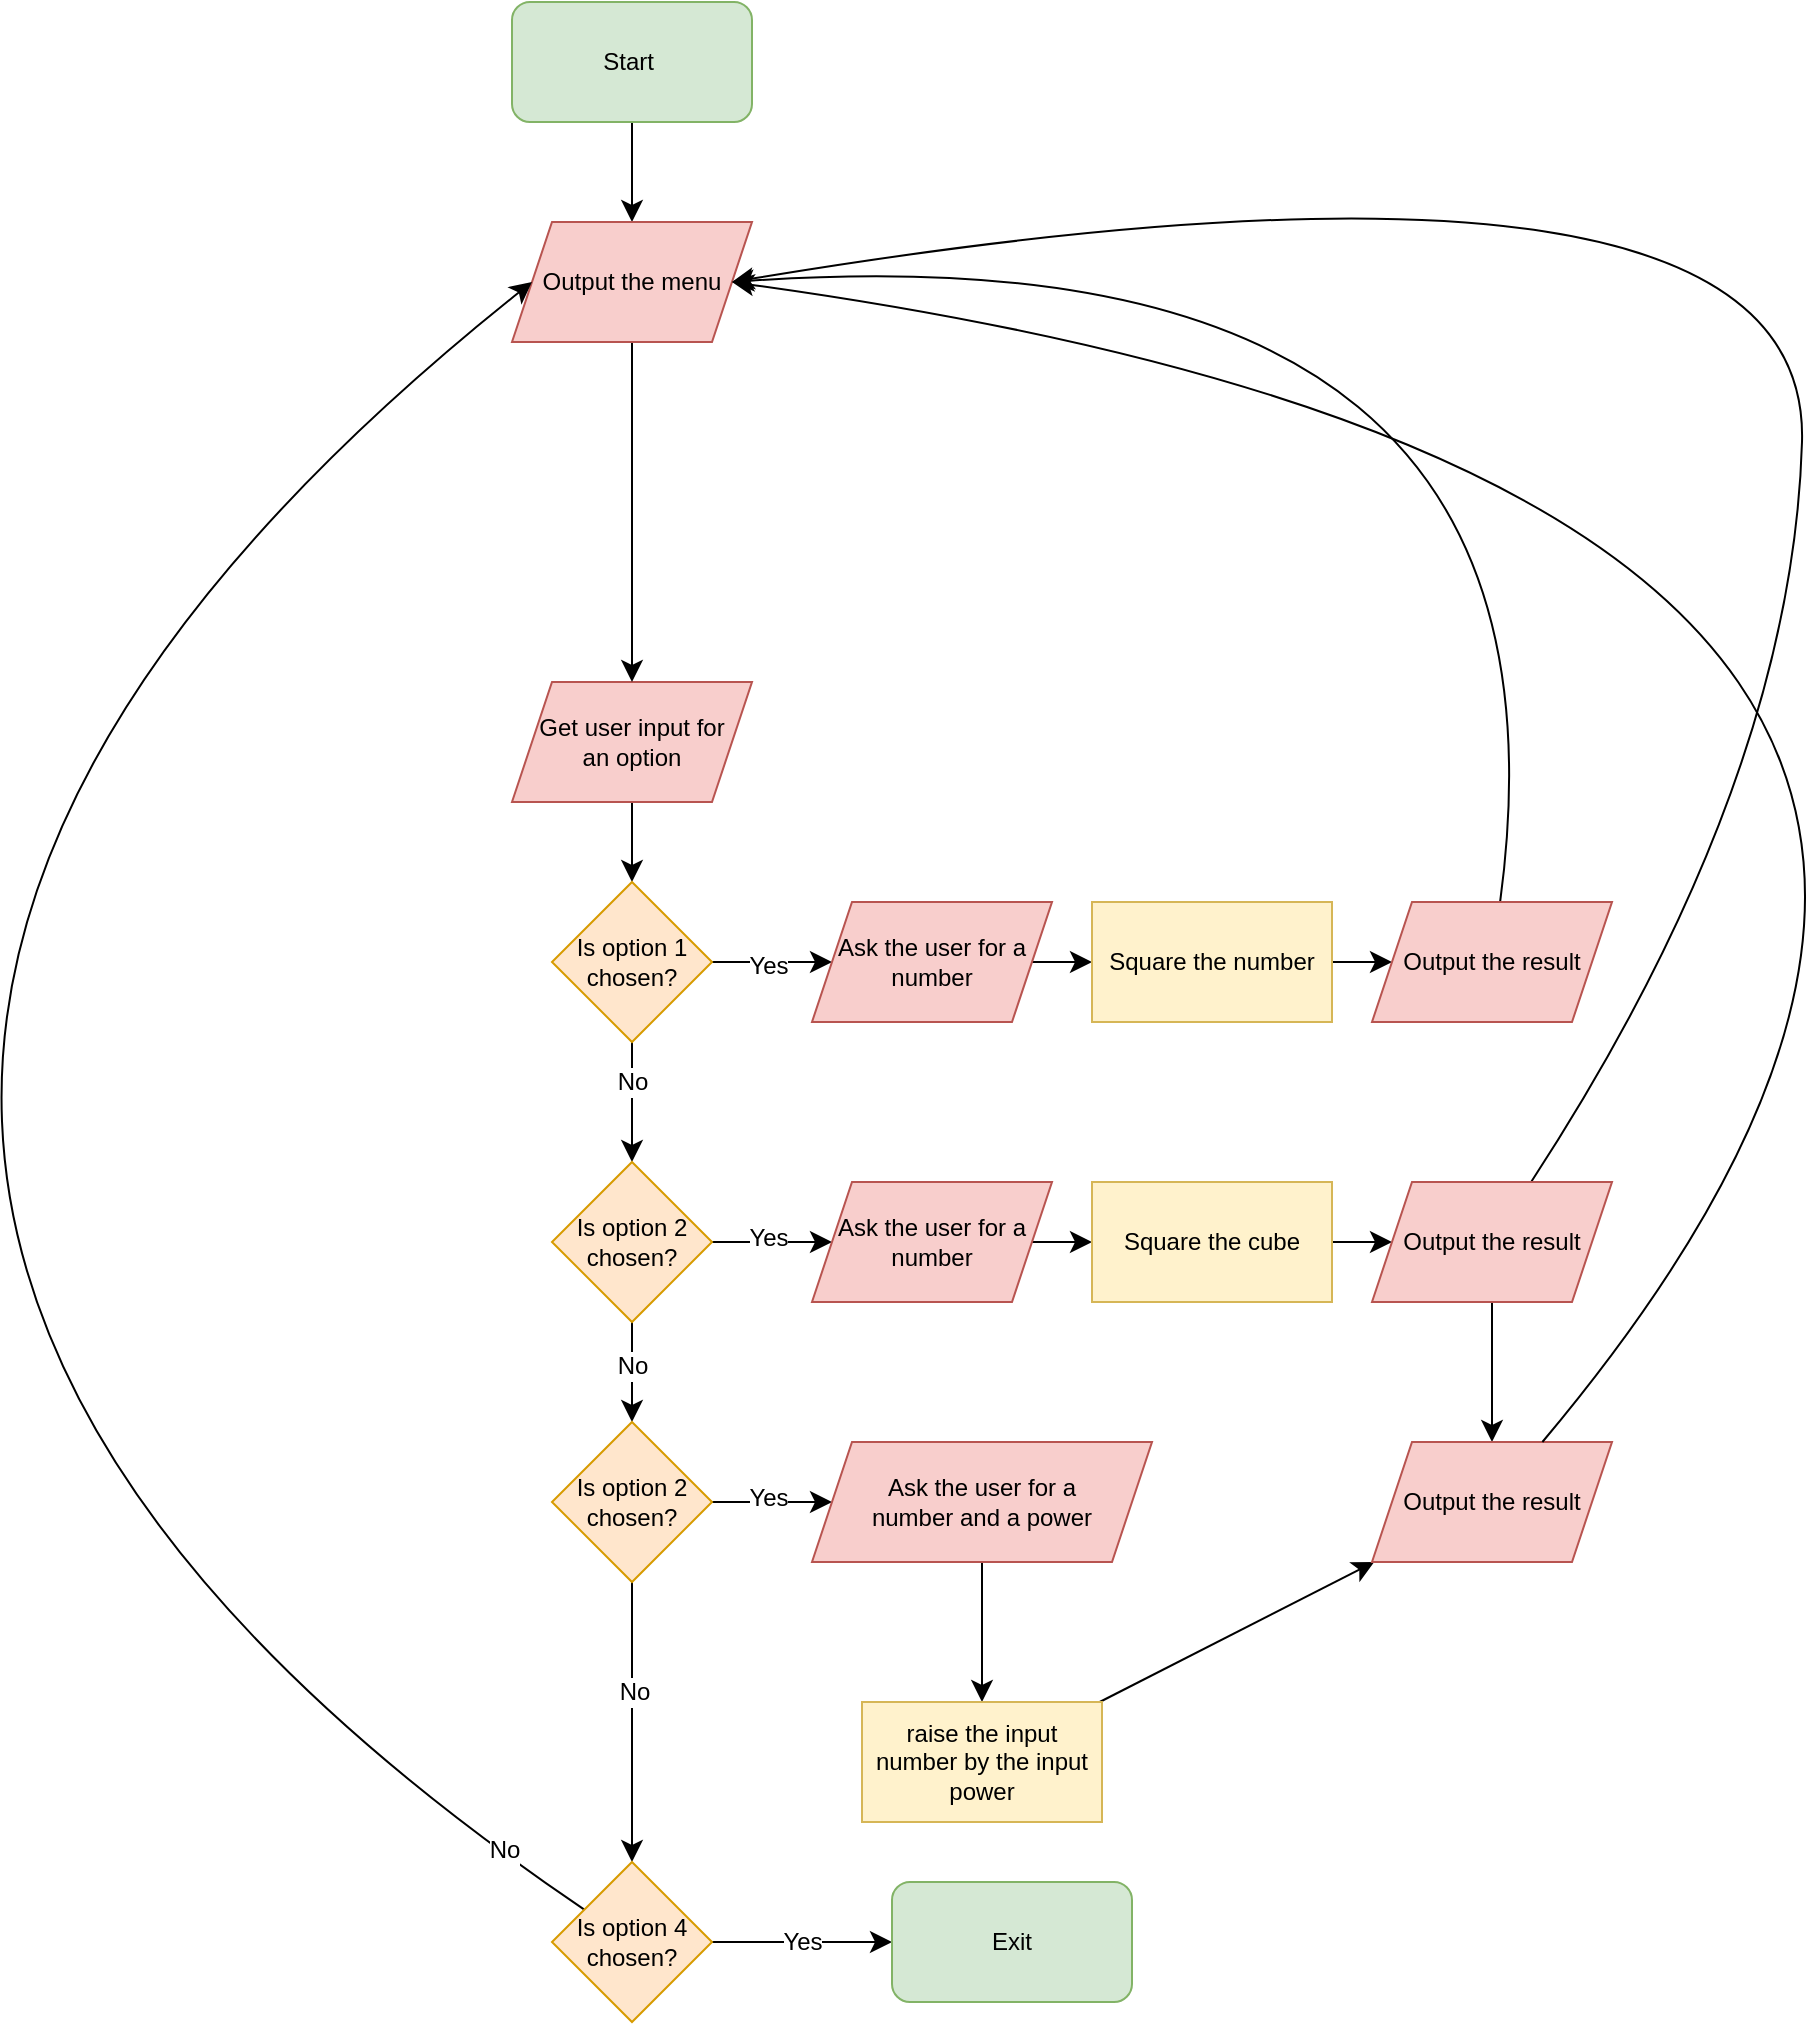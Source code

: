 <mxfile version="24.3.0" type="github">
  <diagram name="Page-1" id="2kFZZ2qKpEkKbrDlE8RA">
    <mxGraphModel dx="899" dy="1005" grid="1" gridSize="10" guides="1" tooltips="1" connect="1" arrows="1" fold="1" page="1" pageScale="1" pageWidth="850" pageHeight="1100" math="0" shadow="0">
      <root>
        <mxCell id="0" />
        <mxCell id="1" parent="0" />
        <mxCell id="u4Hfbzso4hMCAY0et0Ov-24" value="" style="edgeStyle=none;curved=1;rounded=0;orthogonalLoop=1;jettySize=auto;html=1;fontSize=12;startSize=8;endSize=8;" edge="1" parent="1" source="u4Hfbzso4hMCAY0et0Ov-1" target="u4Hfbzso4hMCAY0et0Ov-23">
          <mxGeometry relative="1" as="geometry" />
        </mxCell>
        <mxCell id="u4Hfbzso4hMCAY0et0Ov-1" value="Start&amp;nbsp;" style="rounded=1;whiteSpace=wrap;html=1;fillColor=#d5e8d4;strokeColor=#82b366;" vertex="1" parent="1">
          <mxGeometry x="410" y="10" width="120" height="60" as="geometry" />
        </mxCell>
        <mxCell id="u4Hfbzso4hMCAY0et0Ov-10" value="" style="edgeStyle=none;curved=1;rounded=0;orthogonalLoop=1;jettySize=auto;html=1;fontSize=12;startSize=8;endSize=8;" edge="1" parent="1" source="u4Hfbzso4hMCAY0et0Ov-8" target="u4Hfbzso4hMCAY0et0Ov-9">
          <mxGeometry relative="1" as="geometry" />
        </mxCell>
        <mxCell id="u4Hfbzso4hMCAY0et0Ov-8" value="Get user input for&lt;div&gt;an option&lt;/div&gt;" style="shape=parallelogram;perimeter=parallelogramPerimeter;whiteSpace=wrap;html=1;fixedSize=1;fillColor=#f8cecc;strokeColor=#b85450;" vertex="1" parent="1">
          <mxGeometry x="410" y="350" width="120" height="60" as="geometry" />
        </mxCell>
        <mxCell id="u4Hfbzso4hMCAY0et0Ov-15" value="" style="edgeStyle=none;curved=1;rounded=0;orthogonalLoop=1;jettySize=auto;html=1;fontSize=12;startSize=8;endSize=8;" edge="1" parent="1" source="u4Hfbzso4hMCAY0et0Ov-9" target="u4Hfbzso4hMCAY0et0Ov-14">
          <mxGeometry relative="1" as="geometry" />
        </mxCell>
        <mxCell id="u4Hfbzso4hMCAY0et0Ov-16" value="Yes" style="edgeLabel;html=1;align=center;verticalAlign=middle;resizable=0;points=[];fontSize=12;" vertex="1" connectable="0" parent="u4Hfbzso4hMCAY0et0Ov-15">
          <mxGeometry x="-0.089" y="-2" relative="1" as="geometry">
            <mxPoint as="offset" />
          </mxGeometry>
        </mxCell>
        <mxCell id="u4Hfbzso4hMCAY0et0Ov-30" value="" style="edgeStyle=none;curved=1;rounded=0;orthogonalLoop=1;jettySize=auto;html=1;fontSize=12;startSize=8;endSize=8;" edge="1" parent="1" source="u4Hfbzso4hMCAY0et0Ov-9" target="u4Hfbzso4hMCAY0et0Ov-26">
          <mxGeometry relative="1" as="geometry" />
        </mxCell>
        <mxCell id="u4Hfbzso4hMCAY0et0Ov-48" value="No" style="edgeLabel;html=1;align=center;verticalAlign=middle;resizable=0;points=[];fontSize=12;" vertex="1" connectable="0" parent="u4Hfbzso4hMCAY0et0Ov-30">
          <mxGeometry x="-0.333" relative="1" as="geometry">
            <mxPoint as="offset" />
          </mxGeometry>
        </mxCell>
        <mxCell id="u4Hfbzso4hMCAY0et0Ov-9" value="Is option 1&lt;div&gt;chosen?&lt;/div&gt;" style="rhombus;whiteSpace=wrap;html=1;fillColor=#ffe6cc;strokeColor=#d79b00;" vertex="1" parent="1">
          <mxGeometry x="430" y="450" width="80" height="80" as="geometry" />
        </mxCell>
        <mxCell id="u4Hfbzso4hMCAY0et0Ov-18" value="" style="edgeStyle=none;curved=1;rounded=0;orthogonalLoop=1;jettySize=auto;html=1;fontSize=12;startSize=8;endSize=8;" edge="1" parent="1" source="u4Hfbzso4hMCAY0et0Ov-14" target="u4Hfbzso4hMCAY0et0Ov-17">
          <mxGeometry relative="1" as="geometry" />
        </mxCell>
        <mxCell id="u4Hfbzso4hMCAY0et0Ov-14" value="Ask the user for a&lt;div&gt;number&lt;/div&gt;" style="shape=parallelogram;perimeter=parallelogramPerimeter;whiteSpace=wrap;html=1;fixedSize=1;fillColor=#f8cecc;strokeColor=#b85450;" vertex="1" parent="1">
          <mxGeometry x="560" y="460" width="120" height="60" as="geometry" />
        </mxCell>
        <mxCell id="u4Hfbzso4hMCAY0et0Ov-20" value="" style="edgeStyle=none;curved=1;rounded=0;orthogonalLoop=1;jettySize=auto;html=1;fontSize=12;startSize=8;endSize=8;" edge="1" parent="1" source="u4Hfbzso4hMCAY0et0Ov-17" target="u4Hfbzso4hMCAY0et0Ov-19">
          <mxGeometry relative="1" as="geometry" />
        </mxCell>
        <mxCell id="u4Hfbzso4hMCAY0et0Ov-17" value="Square the number" style="rounded=0;whiteSpace=wrap;html=1;fillColor=#fff2cc;strokeColor=#d6b656;" vertex="1" parent="1">
          <mxGeometry x="700" y="460" width="120" height="60" as="geometry" />
        </mxCell>
        <mxCell id="u4Hfbzso4hMCAY0et0Ov-21" style="edgeStyle=none;curved=1;rounded=0;orthogonalLoop=1;jettySize=auto;html=1;entryX=1;entryY=0.5;entryDx=0;entryDy=0;fontSize=12;startSize=8;endSize=8;" edge="1" parent="1" source="u4Hfbzso4hMCAY0et0Ov-19" target="u4Hfbzso4hMCAY0et0Ov-23">
          <mxGeometry relative="1" as="geometry">
            <Array as="points">
              <mxPoint x="950" y="120" />
            </Array>
          </mxGeometry>
        </mxCell>
        <mxCell id="u4Hfbzso4hMCAY0et0Ov-19" value="Output the result" style="shape=parallelogram;perimeter=parallelogramPerimeter;whiteSpace=wrap;html=1;fixedSize=1;rounded=0;fillColor=#f8cecc;strokeColor=#b85450;" vertex="1" parent="1">
          <mxGeometry x="840" y="460" width="120" height="60" as="geometry" />
        </mxCell>
        <mxCell id="u4Hfbzso4hMCAY0et0Ov-25" value="" style="edgeStyle=none;curved=1;rounded=0;orthogonalLoop=1;jettySize=auto;html=1;fontSize=12;startSize=8;endSize=8;entryX=0.5;entryY=0;entryDx=0;entryDy=0;" edge="1" parent="1" source="u4Hfbzso4hMCAY0et0Ov-23" target="u4Hfbzso4hMCAY0et0Ov-8">
          <mxGeometry relative="1" as="geometry">
            <mxPoint x="470" y="210" as="targetPoint" />
          </mxGeometry>
        </mxCell>
        <mxCell id="u4Hfbzso4hMCAY0et0Ov-23" value="Output the menu" style="shape=parallelogram;perimeter=parallelogramPerimeter;whiteSpace=wrap;html=1;fixedSize=1;fillColor=#f8cecc;strokeColor=#b85450;" vertex="1" parent="1">
          <mxGeometry x="410" y="120" width="120" height="60" as="geometry" />
        </mxCell>
        <mxCell id="u4Hfbzso4hMCAY0et0Ov-34" value="" style="edgeStyle=none;curved=1;rounded=0;orthogonalLoop=1;jettySize=auto;html=1;fontSize=12;startSize=8;endSize=8;" edge="1" parent="1" source="u4Hfbzso4hMCAY0et0Ov-26" target="u4Hfbzso4hMCAY0et0Ov-27">
          <mxGeometry relative="1" as="geometry" />
        </mxCell>
        <mxCell id="u4Hfbzso4hMCAY0et0Ov-35" value="Yes" style="edgeLabel;html=1;align=center;verticalAlign=middle;resizable=0;points=[];fontSize=12;" vertex="1" connectable="0" parent="u4Hfbzso4hMCAY0et0Ov-34">
          <mxGeometry x="-0.067" y="2" relative="1" as="geometry">
            <mxPoint as="offset" />
          </mxGeometry>
        </mxCell>
        <mxCell id="u4Hfbzso4hMCAY0et0Ov-49" value="" style="edgeStyle=none;curved=1;rounded=0;orthogonalLoop=1;jettySize=auto;html=1;fontSize=12;startSize=8;endSize=8;" edge="1" parent="1" source="u4Hfbzso4hMCAY0et0Ov-26" target="u4Hfbzso4hMCAY0et0Ov-40">
          <mxGeometry relative="1" as="geometry" />
        </mxCell>
        <mxCell id="u4Hfbzso4hMCAY0et0Ov-50" value="No" style="edgeLabel;html=1;align=center;verticalAlign=middle;resizable=0;points=[];fontSize=12;" vertex="1" connectable="0" parent="u4Hfbzso4hMCAY0et0Ov-49">
          <mxGeometry x="-0.12" relative="1" as="geometry">
            <mxPoint as="offset" />
          </mxGeometry>
        </mxCell>
        <mxCell id="u4Hfbzso4hMCAY0et0Ov-26" value="Is option 2&lt;div&gt;chosen?&lt;/div&gt;" style="rhombus;whiteSpace=wrap;html=1;fillColor=#ffe6cc;strokeColor=#d79b00;" vertex="1" parent="1">
          <mxGeometry x="430" y="590" width="80" height="80" as="geometry" />
        </mxCell>
        <mxCell id="u4Hfbzso4hMCAY0et0Ov-36" value="" style="edgeStyle=none;curved=1;rounded=0;orthogonalLoop=1;jettySize=auto;html=1;fontSize=12;startSize=8;endSize=8;" edge="1" parent="1" source="u4Hfbzso4hMCAY0et0Ov-27" target="u4Hfbzso4hMCAY0et0Ov-28">
          <mxGeometry relative="1" as="geometry" />
        </mxCell>
        <mxCell id="u4Hfbzso4hMCAY0et0Ov-27" value="Ask the user for a&lt;div&gt;number&lt;/div&gt;" style="shape=parallelogram;perimeter=parallelogramPerimeter;whiteSpace=wrap;html=1;fixedSize=1;fillColor=#f8cecc;strokeColor=#b85450;" vertex="1" parent="1">
          <mxGeometry x="560" y="600" width="120" height="60" as="geometry" />
        </mxCell>
        <mxCell id="u4Hfbzso4hMCAY0et0Ov-37" value="" style="edgeStyle=none;curved=1;rounded=0;orthogonalLoop=1;jettySize=auto;html=1;fontSize=12;startSize=8;endSize=8;" edge="1" parent="1" source="u4Hfbzso4hMCAY0et0Ov-28" target="u4Hfbzso4hMCAY0et0Ov-29">
          <mxGeometry relative="1" as="geometry" />
        </mxCell>
        <mxCell id="u4Hfbzso4hMCAY0et0Ov-28" value="Square the cube" style="rounded=0;whiteSpace=wrap;html=1;fillColor=#fff2cc;strokeColor=#d6b656;" vertex="1" parent="1">
          <mxGeometry x="700" y="600" width="120" height="60" as="geometry" />
        </mxCell>
        <mxCell id="u4Hfbzso4hMCAY0et0Ov-31" style="edgeStyle=none;curved=1;rounded=0;orthogonalLoop=1;jettySize=auto;html=1;entryX=1;entryY=0.5;entryDx=0;entryDy=0;fontSize=12;startSize=8;endSize=8;" edge="1" parent="1" source="u4Hfbzso4hMCAY0et0Ov-29" target="u4Hfbzso4hMCAY0et0Ov-23">
          <mxGeometry relative="1" as="geometry">
            <Array as="points">
              <mxPoint x="1050" y="400" />
              <mxPoint x="1060" y="60" />
            </Array>
          </mxGeometry>
        </mxCell>
        <mxCell id="u4Hfbzso4hMCAY0et0Ov-54" value="" style="edgeStyle=none;curved=1;rounded=0;orthogonalLoop=1;jettySize=auto;html=1;fontSize=12;startSize=8;endSize=8;" edge="1" parent="1" source="u4Hfbzso4hMCAY0et0Ov-29" target="u4Hfbzso4hMCAY0et0Ov-45">
          <mxGeometry relative="1" as="geometry" />
        </mxCell>
        <mxCell id="u4Hfbzso4hMCAY0et0Ov-29" value="Output the result" style="shape=parallelogram;perimeter=parallelogramPerimeter;whiteSpace=wrap;html=1;fixedSize=1;rounded=0;fillColor=#f8cecc;strokeColor=#b85450;" vertex="1" parent="1">
          <mxGeometry x="840" y="600" width="120" height="60" as="geometry" />
        </mxCell>
        <mxCell id="u4Hfbzso4hMCAY0et0Ov-38" value="" style="edgeStyle=none;curved=1;rounded=0;orthogonalLoop=1;jettySize=auto;html=1;fontSize=12;startSize=8;endSize=8;" edge="1" parent="1" source="u4Hfbzso4hMCAY0et0Ov-40" target="u4Hfbzso4hMCAY0et0Ov-42">
          <mxGeometry relative="1" as="geometry" />
        </mxCell>
        <mxCell id="u4Hfbzso4hMCAY0et0Ov-39" value="Yes" style="edgeLabel;html=1;align=center;verticalAlign=middle;resizable=0;points=[];fontSize=12;" vertex="1" connectable="0" parent="u4Hfbzso4hMCAY0et0Ov-38">
          <mxGeometry x="-0.067" y="2" relative="1" as="geometry">
            <mxPoint as="offset" />
          </mxGeometry>
        </mxCell>
        <mxCell id="u4Hfbzso4hMCAY0et0Ov-56" value="" style="edgeStyle=none;curved=1;rounded=0;orthogonalLoop=1;jettySize=auto;html=1;fontSize=12;startSize=8;endSize=8;" edge="1" parent="1" source="u4Hfbzso4hMCAY0et0Ov-40" target="u4Hfbzso4hMCAY0et0Ov-55">
          <mxGeometry relative="1" as="geometry" />
        </mxCell>
        <mxCell id="u4Hfbzso4hMCAY0et0Ov-59" value="No" style="edgeLabel;html=1;align=center;verticalAlign=middle;resizable=0;points=[];fontSize=12;" vertex="1" connectable="0" parent="u4Hfbzso4hMCAY0et0Ov-56">
          <mxGeometry x="-0.225" y="1" relative="1" as="geometry">
            <mxPoint as="offset" />
          </mxGeometry>
        </mxCell>
        <mxCell id="u4Hfbzso4hMCAY0et0Ov-40" value="Is option 2&lt;div&gt;chosen?&lt;/div&gt;" style="rhombus;whiteSpace=wrap;html=1;fillColor=#ffe6cc;strokeColor=#d79b00;" vertex="1" parent="1">
          <mxGeometry x="430" y="720" width="80" height="80" as="geometry" />
        </mxCell>
        <mxCell id="u4Hfbzso4hMCAY0et0Ov-41" value="" style="edgeStyle=none;curved=1;rounded=0;orthogonalLoop=1;jettySize=auto;html=1;fontSize=12;startSize=8;endSize=8;" edge="1" parent="1" source="u4Hfbzso4hMCAY0et0Ov-42" target="u4Hfbzso4hMCAY0et0Ov-44">
          <mxGeometry relative="1" as="geometry" />
        </mxCell>
        <mxCell id="u4Hfbzso4hMCAY0et0Ov-42" value="Ask the user for a&lt;div&gt;number and a power&lt;/div&gt;" style="shape=parallelogram;perimeter=parallelogramPerimeter;whiteSpace=wrap;html=1;fixedSize=1;fillColor=#f8cecc;strokeColor=#b85450;" vertex="1" parent="1">
          <mxGeometry x="560" y="730" width="170" height="60" as="geometry" />
        </mxCell>
        <mxCell id="u4Hfbzso4hMCAY0et0Ov-43" value="" style="edgeStyle=none;curved=1;rounded=0;orthogonalLoop=1;jettySize=auto;html=1;fontSize=12;startSize=8;endSize=8;" edge="1" parent="1" source="u4Hfbzso4hMCAY0et0Ov-44" target="u4Hfbzso4hMCAY0et0Ov-45">
          <mxGeometry relative="1" as="geometry" />
        </mxCell>
        <mxCell id="u4Hfbzso4hMCAY0et0Ov-44" value="raise the input number by the input power" style="rounded=0;whiteSpace=wrap;html=1;fillColor=#fff2cc;strokeColor=#d6b656;" vertex="1" parent="1">
          <mxGeometry x="585" y="860" width="120" height="60" as="geometry" />
        </mxCell>
        <mxCell id="u4Hfbzso4hMCAY0et0Ov-45" value="Output the result" style="shape=parallelogram;perimeter=parallelogramPerimeter;whiteSpace=wrap;html=1;fixedSize=1;rounded=0;fillColor=#f8cecc;strokeColor=#b85450;" vertex="1" parent="1">
          <mxGeometry x="840" y="730" width="120" height="60" as="geometry" />
        </mxCell>
        <mxCell id="u4Hfbzso4hMCAY0et0Ov-53" style="edgeStyle=none;curved=1;rounded=0;orthogonalLoop=1;jettySize=auto;html=1;entryX=1;entryY=0.5;entryDx=0;entryDy=0;fontSize=12;startSize=8;endSize=8;" edge="1" parent="1" source="u4Hfbzso4hMCAY0et0Ov-45" target="u4Hfbzso4hMCAY0et0Ov-23">
          <mxGeometry relative="1" as="geometry">
            <Array as="points">
              <mxPoint x="1320" y="260" />
            </Array>
          </mxGeometry>
        </mxCell>
        <mxCell id="u4Hfbzso4hMCAY0et0Ov-57" style="edgeStyle=none;curved=1;rounded=0;orthogonalLoop=1;jettySize=auto;html=1;fontSize=12;startSize=8;endSize=8;entryX=0;entryY=0.5;entryDx=0;entryDy=0;" edge="1" parent="1" source="u4Hfbzso4hMCAY0et0Ov-55" target="u4Hfbzso4hMCAY0et0Ov-23">
          <mxGeometry relative="1" as="geometry">
            <mxPoint x="390" y="910" as="targetPoint" />
            <Array as="points">
              <mxPoint x="-120" y="580" />
            </Array>
          </mxGeometry>
        </mxCell>
        <mxCell id="u4Hfbzso4hMCAY0et0Ov-58" value="No" style="edgeLabel;html=1;align=center;verticalAlign=middle;resizable=0;points=[];fontSize=12;" vertex="1" connectable="0" parent="u4Hfbzso4hMCAY0et0Ov-57">
          <mxGeometry x="-0.927" y="-2" relative="1" as="geometry">
            <mxPoint as="offset" />
          </mxGeometry>
        </mxCell>
        <mxCell id="u4Hfbzso4hMCAY0et0Ov-61" value="Yes" style="edgeStyle=none;curved=1;rounded=0;orthogonalLoop=1;jettySize=auto;html=1;fontSize=12;startSize=8;endSize=8;" edge="1" parent="1" source="u4Hfbzso4hMCAY0et0Ov-55" target="u4Hfbzso4hMCAY0et0Ov-60">
          <mxGeometry relative="1" as="geometry">
            <Array as="points" />
          </mxGeometry>
        </mxCell>
        <mxCell id="u4Hfbzso4hMCAY0et0Ov-55" value="Is option 4&lt;div&gt;chosen?&lt;/div&gt;" style="rhombus;whiteSpace=wrap;html=1;fillColor=#ffe6cc;strokeColor=#d79b00;" vertex="1" parent="1">
          <mxGeometry x="430" y="940" width="80" height="80" as="geometry" />
        </mxCell>
        <mxCell id="u4Hfbzso4hMCAY0et0Ov-60" value="Exit" style="rounded=1;whiteSpace=wrap;html=1;fillColor=#d5e8d4;strokeColor=#82b366;" vertex="1" parent="1">
          <mxGeometry x="600" y="950" width="120" height="60" as="geometry" />
        </mxCell>
      </root>
    </mxGraphModel>
  </diagram>
</mxfile>
